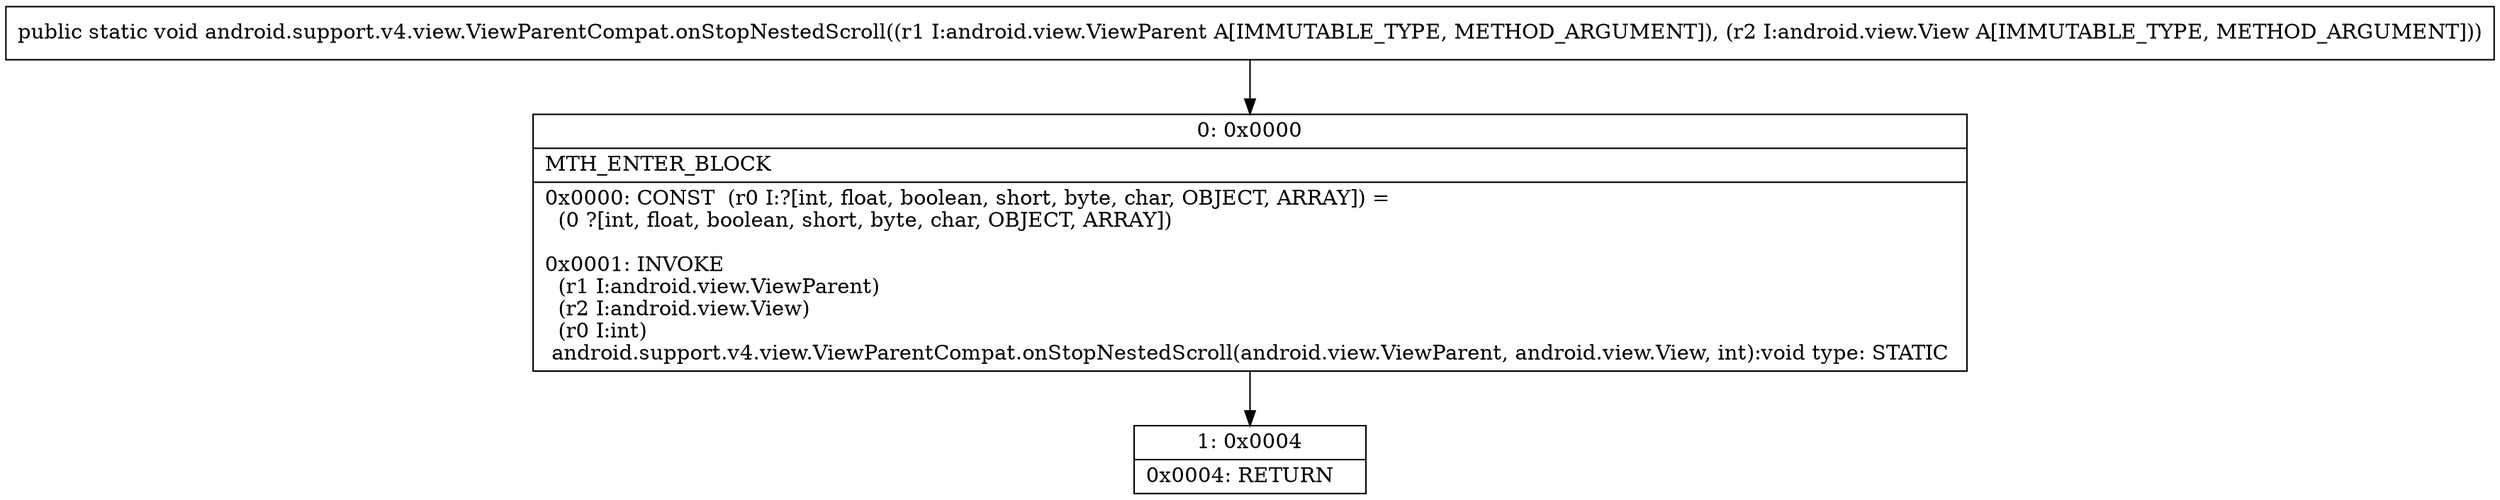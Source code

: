 digraph "CFG forandroid.support.v4.view.ViewParentCompat.onStopNestedScroll(Landroid\/view\/ViewParent;Landroid\/view\/View;)V" {
Node_0 [shape=record,label="{0\:\ 0x0000|MTH_ENTER_BLOCK\l|0x0000: CONST  (r0 I:?[int, float, boolean, short, byte, char, OBJECT, ARRAY]) = \l  (0 ?[int, float, boolean, short, byte, char, OBJECT, ARRAY])\l \l0x0001: INVOKE  \l  (r1 I:android.view.ViewParent)\l  (r2 I:android.view.View)\l  (r0 I:int)\l android.support.v4.view.ViewParentCompat.onStopNestedScroll(android.view.ViewParent, android.view.View, int):void type: STATIC \l}"];
Node_1 [shape=record,label="{1\:\ 0x0004|0x0004: RETURN   \l}"];
MethodNode[shape=record,label="{public static void android.support.v4.view.ViewParentCompat.onStopNestedScroll((r1 I:android.view.ViewParent A[IMMUTABLE_TYPE, METHOD_ARGUMENT]), (r2 I:android.view.View A[IMMUTABLE_TYPE, METHOD_ARGUMENT])) }"];
MethodNode -> Node_0;
Node_0 -> Node_1;
}

